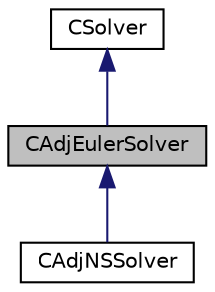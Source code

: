 digraph "CAdjEulerSolver"
{
 // LATEX_PDF_SIZE
  edge [fontname="Helvetica",fontsize="10",labelfontname="Helvetica",labelfontsize="10"];
  node [fontname="Helvetica",fontsize="10",shape=record];
  Node1 [label="CAdjEulerSolver",height=0.2,width=0.4,color="black", fillcolor="grey75", style="filled", fontcolor="black",tooltip="Main class for defining the Euler's adjoint flow solver."];
  Node2 -> Node1 [dir="back",color="midnightblue",fontsize="10",style="solid",fontname="Helvetica"];
  Node2 [label="CSolver",height=0.2,width=0.4,color="black", fillcolor="white", style="filled",URL="$classCSolver.html",tooltip=" "];
  Node1 -> Node3 [dir="back",color="midnightblue",fontsize="10",style="solid",fontname="Helvetica"];
  Node3 [label="CAdjNSSolver",height=0.2,width=0.4,color="black", fillcolor="white", style="filled",URL="$classCAdjNSSolver.html",tooltip="Main class for defining the Navier-Stokes' adjoint flow solver."];
}
